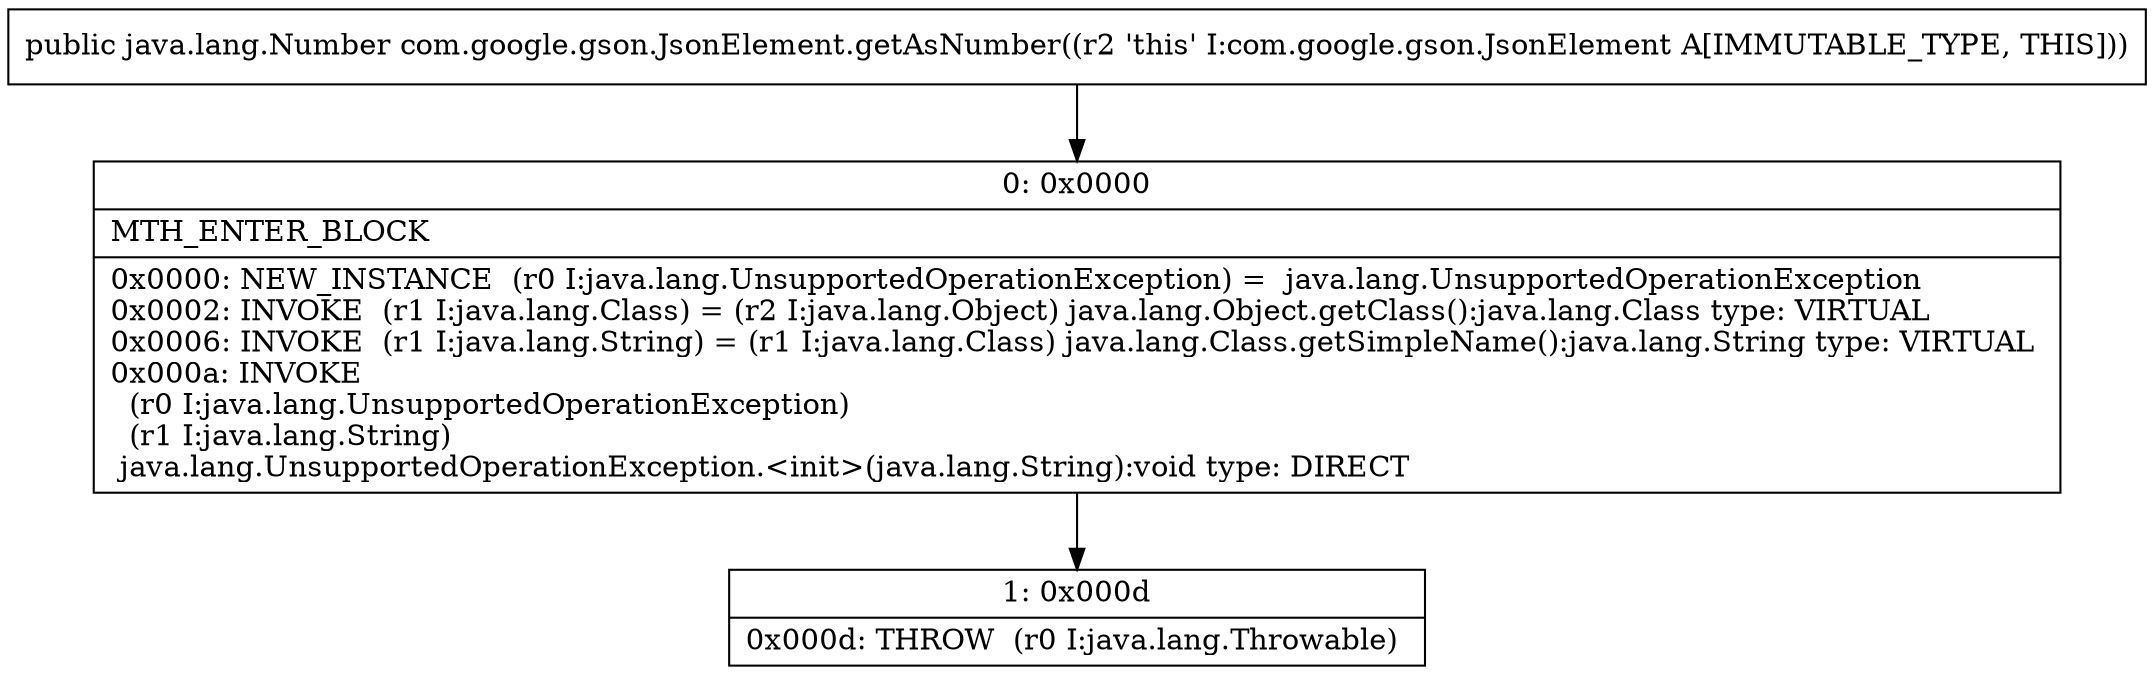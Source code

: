 digraph "CFG forcom.google.gson.JsonElement.getAsNumber()Ljava\/lang\/Number;" {
Node_0 [shape=record,label="{0\:\ 0x0000|MTH_ENTER_BLOCK\l|0x0000: NEW_INSTANCE  (r0 I:java.lang.UnsupportedOperationException) =  java.lang.UnsupportedOperationException \l0x0002: INVOKE  (r1 I:java.lang.Class) = (r2 I:java.lang.Object) java.lang.Object.getClass():java.lang.Class type: VIRTUAL \l0x0006: INVOKE  (r1 I:java.lang.String) = (r1 I:java.lang.Class) java.lang.Class.getSimpleName():java.lang.String type: VIRTUAL \l0x000a: INVOKE  \l  (r0 I:java.lang.UnsupportedOperationException)\l  (r1 I:java.lang.String)\l java.lang.UnsupportedOperationException.\<init\>(java.lang.String):void type: DIRECT \l}"];
Node_1 [shape=record,label="{1\:\ 0x000d|0x000d: THROW  (r0 I:java.lang.Throwable) \l}"];
MethodNode[shape=record,label="{public java.lang.Number com.google.gson.JsonElement.getAsNumber((r2 'this' I:com.google.gson.JsonElement A[IMMUTABLE_TYPE, THIS])) }"];
MethodNode -> Node_0;
Node_0 -> Node_1;
}

